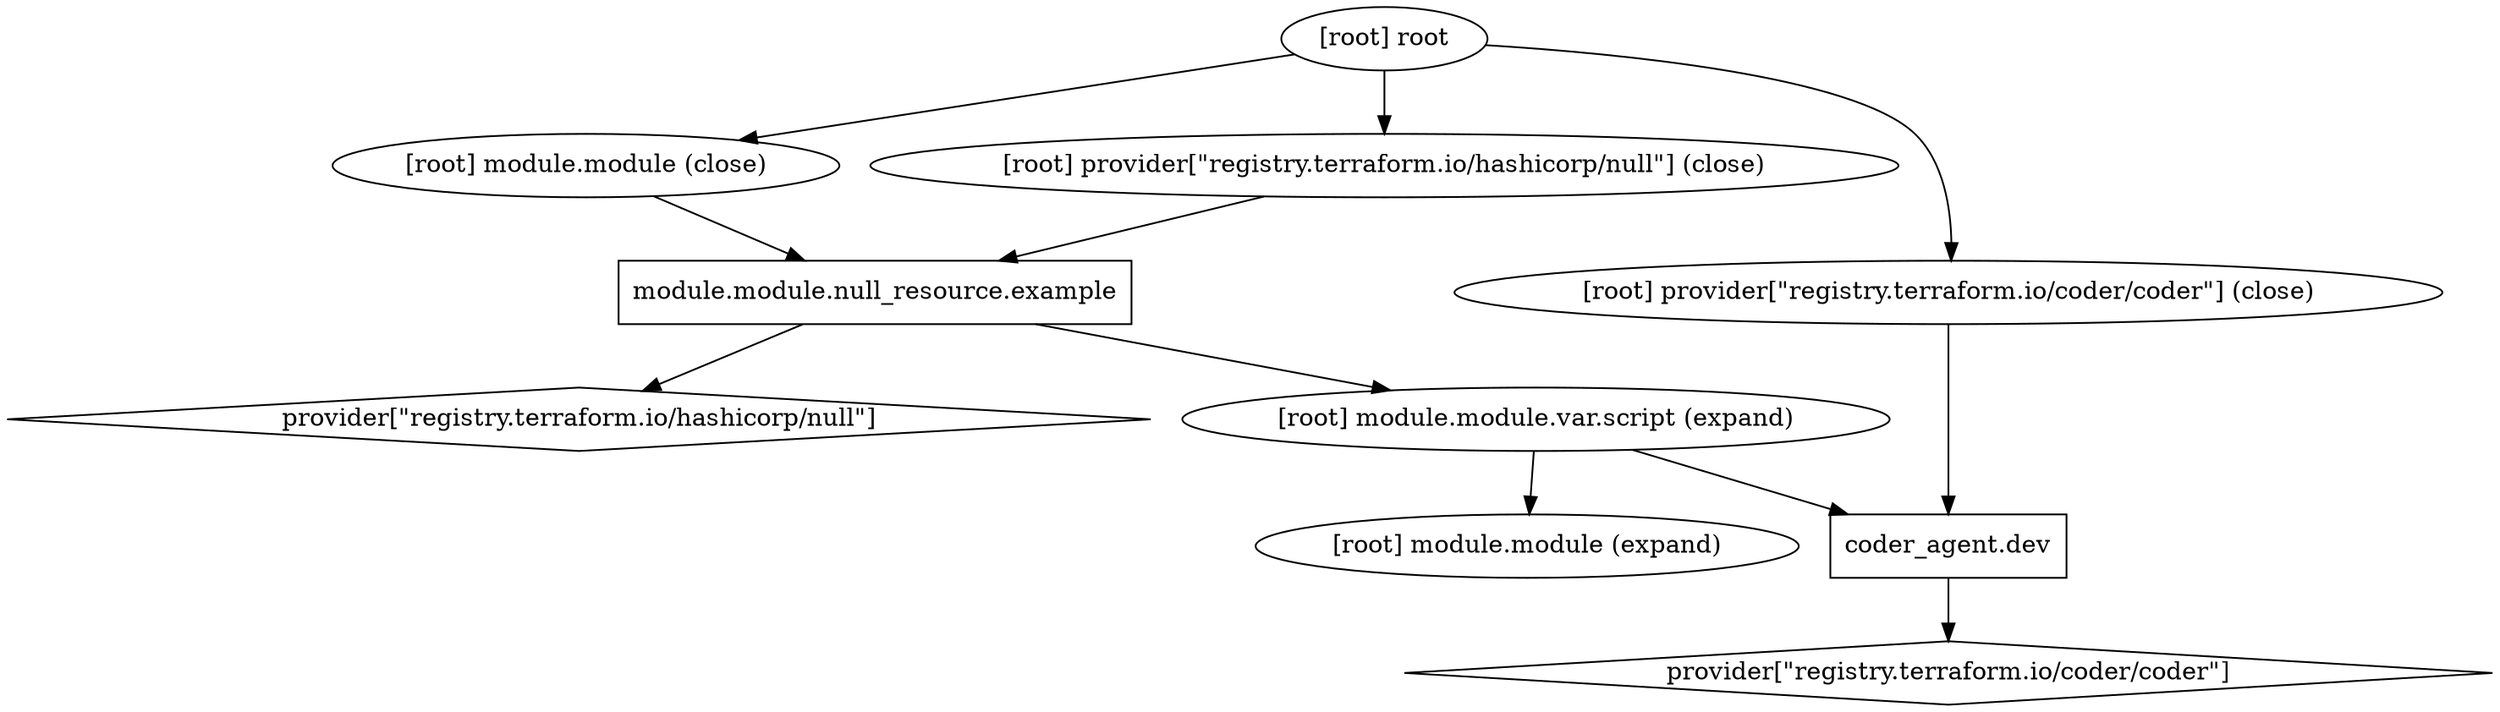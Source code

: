 digraph {
	compound = "true"
	newrank = "true"
	subgraph "root" {
		"[root] coder_agent.dev (expand)" [label = "coder_agent.dev", shape = "box"]
		"[root] module.module.null_resource.example (expand)" [label = "module.module.null_resource.example", shape = "box"]
		"[root] provider[\"registry.terraform.io/coder/coder\"]" [label = "provider[\"registry.terraform.io/coder/coder\"]", shape = "diamond"]
		"[root] provider[\"registry.terraform.io/hashicorp/null\"]" [label = "provider[\"registry.terraform.io/hashicorp/null\"]", shape = "diamond"]
		"[root] coder_agent.dev (expand)" -> "[root] provider[\"registry.terraform.io/coder/coder\"]"
		"[root] module.module (close)" -> "[root] module.module.null_resource.example (expand)"
		"[root] module.module.null_resource.example (expand)" -> "[root] module.module.var.script (expand)"
		"[root] module.module.null_resource.example (expand)" -> "[root] provider[\"registry.terraform.io/hashicorp/null\"]"
		"[root] module.module.var.script (expand)" -> "[root] coder_agent.dev (expand)"
		"[root] module.module.var.script (expand)" -> "[root] module.module (expand)"
		"[root] provider[\"registry.terraform.io/coder/coder\"] (close)" -> "[root] coder_agent.dev (expand)"
		"[root] provider[\"registry.terraform.io/hashicorp/null\"] (close)" -> "[root] module.module.null_resource.example (expand)"
		"[root] root" -> "[root] module.module (close)"
		"[root] root" -> "[root] provider[\"registry.terraform.io/coder/coder\"] (close)"
		"[root] root" -> "[root] provider[\"registry.terraform.io/hashicorp/null\"] (close)"
	}
}

